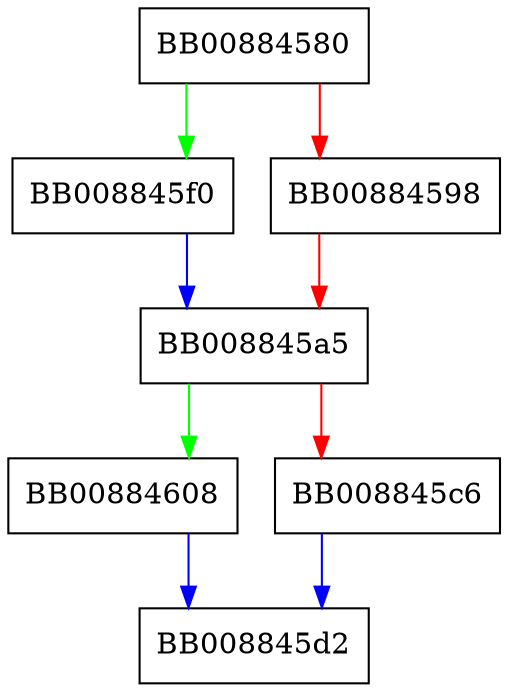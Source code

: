 digraph _IO_str_init_static_internal {
  node [shape="box"];
  graph [splines=ortho];
  BB00884580 -> BB008845f0 [color="green"];
  BB00884580 -> BB00884598 [color="red"];
  BB00884598 -> BB008845a5 [color="red"];
  BB008845a5 -> BB00884608 [color="green"];
  BB008845a5 -> BB008845c6 [color="red"];
  BB008845c6 -> BB008845d2 [color="blue"];
  BB008845f0 -> BB008845a5 [color="blue"];
  BB00884608 -> BB008845d2 [color="blue"];
}